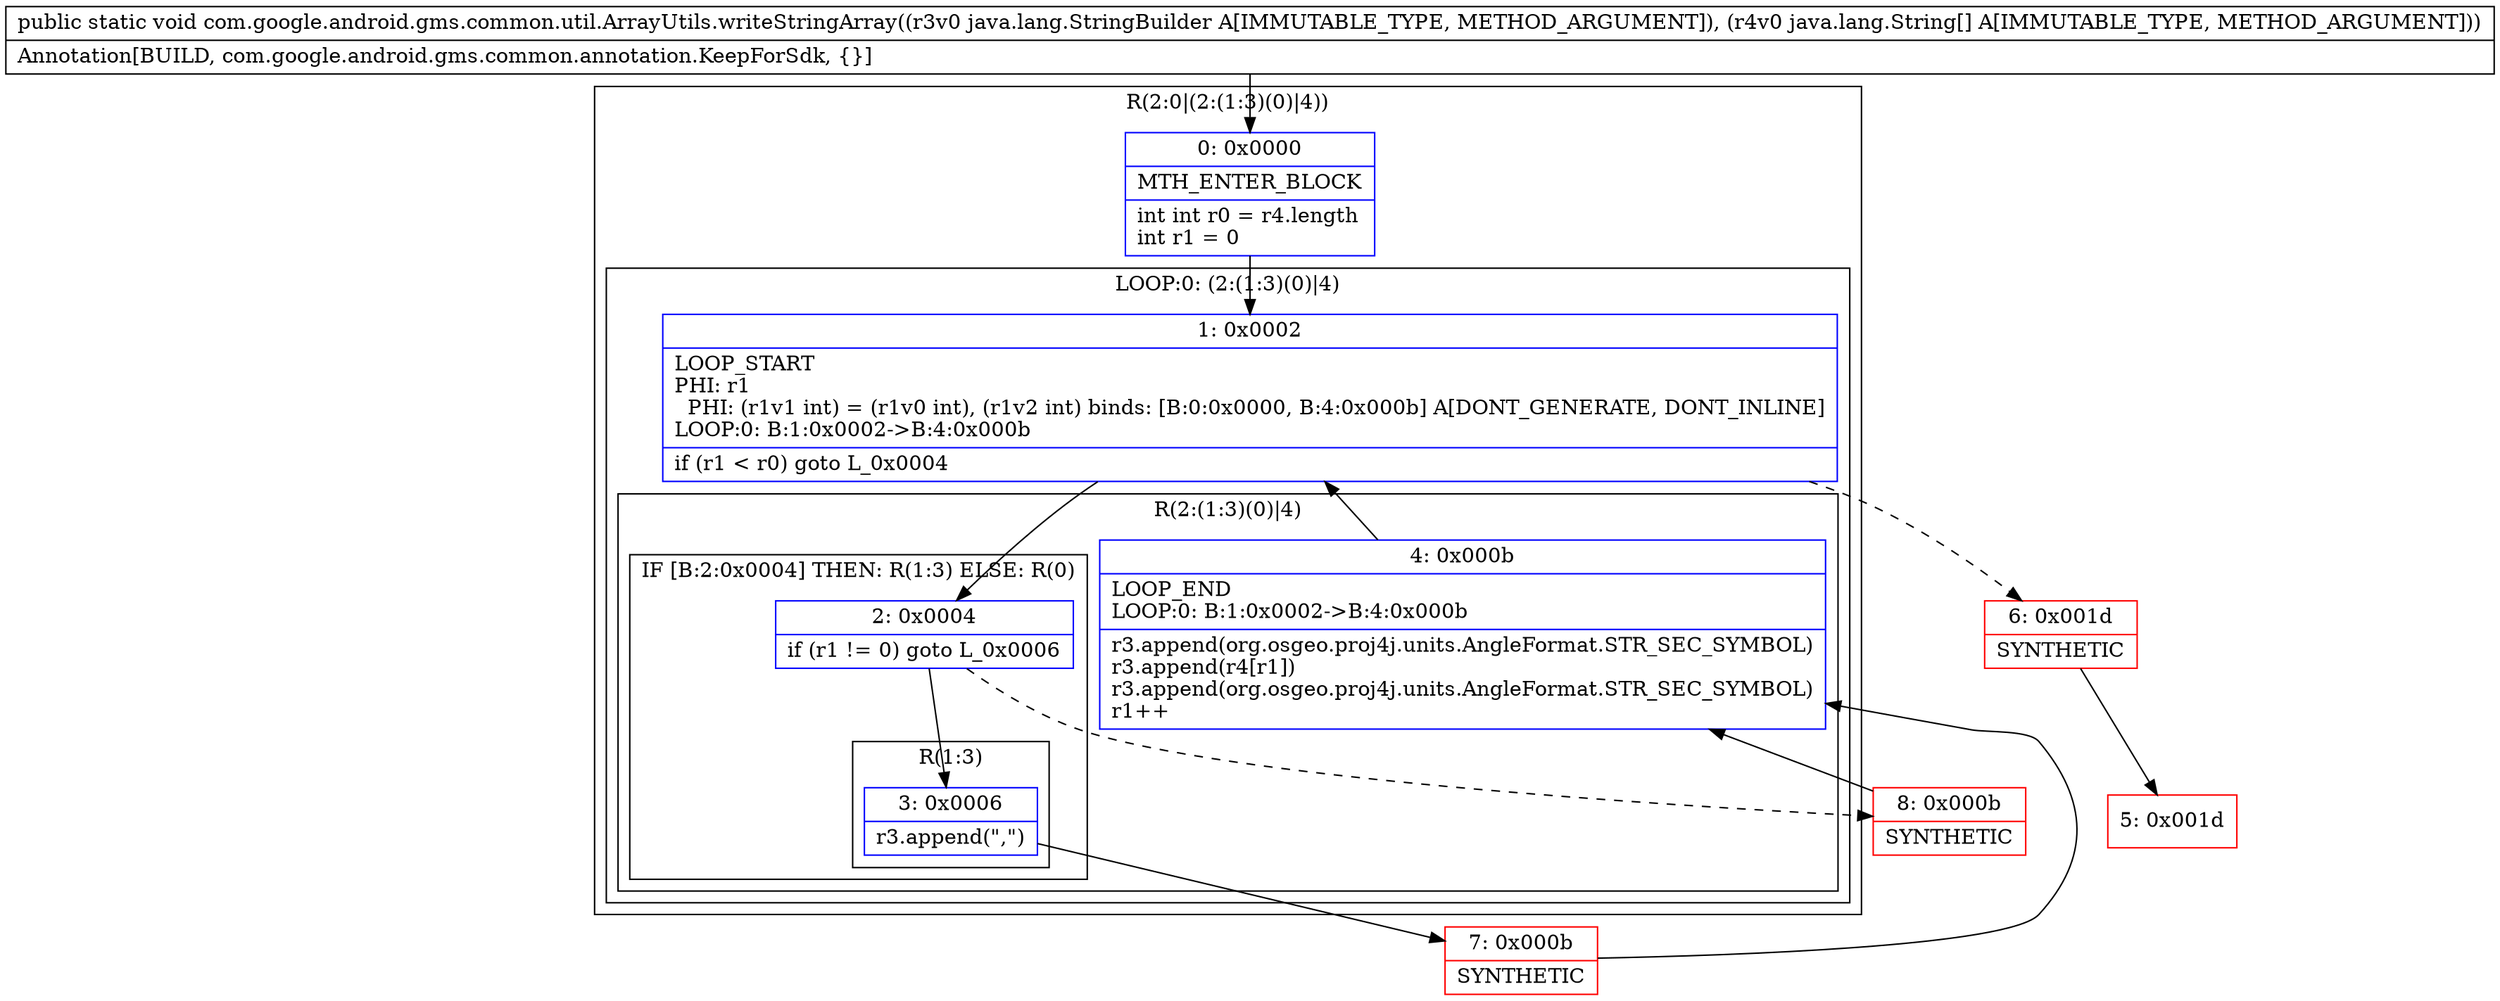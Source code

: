 digraph "CFG forcom.google.android.gms.common.util.ArrayUtils.writeStringArray(Ljava\/lang\/StringBuilder;[Ljava\/lang\/String;)V" {
subgraph cluster_Region_1016186264 {
label = "R(2:0|(2:(1:3)(0)|4))";
node [shape=record,color=blue];
Node_0 [shape=record,label="{0\:\ 0x0000|MTH_ENTER_BLOCK\l|int int r0 = r4.length\lint r1 = 0\l}"];
subgraph cluster_LoopRegion_786661750 {
label = "LOOP:0: (2:(1:3)(0)|4)";
node [shape=record,color=blue];
Node_1 [shape=record,label="{1\:\ 0x0002|LOOP_START\lPHI: r1 \l  PHI: (r1v1 int) = (r1v0 int), (r1v2 int) binds: [B:0:0x0000, B:4:0x000b] A[DONT_GENERATE, DONT_INLINE]\lLOOP:0: B:1:0x0002\-\>B:4:0x000b\l|if (r1 \< r0) goto L_0x0004\l}"];
subgraph cluster_Region_562335693 {
label = "R(2:(1:3)(0)|4)";
node [shape=record,color=blue];
subgraph cluster_IfRegion_1789256348 {
label = "IF [B:2:0x0004] THEN: R(1:3) ELSE: R(0)";
node [shape=record,color=blue];
Node_2 [shape=record,label="{2\:\ 0x0004|if (r1 != 0) goto L_0x0006\l}"];
subgraph cluster_Region_1482745478 {
label = "R(1:3)";
node [shape=record,color=blue];
Node_3 [shape=record,label="{3\:\ 0x0006|r3.append(\",\")\l}"];
}
subgraph cluster_Region_2021288563 {
label = "R(0)";
node [shape=record,color=blue];
}
}
Node_4 [shape=record,label="{4\:\ 0x000b|LOOP_END\lLOOP:0: B:1:0x0002\-\>B:4:0x000b\l|r3.append(org.osgeo.proj4j.units.AngleFormat.STR_SEC_SYMBOL)\lr3.append(r4[r1])\lr3.append(org.osgeo.proj4j.units.AngleFormat.STR_SEC_SYMBOL)\lr1++\l}"];
}
}
}
Node_5 [shape=record,color=red,label="{5\:\ 0x001d}"];
Node_6 [shape=record,color=red,label="{6\:\ 0x001d|SYNTHETIC\l}"];
Node_7 [shape=record,color=red,label="{7\:\ 0x000b|SYNTHETIC\l}"];
Node_8 [shape=record,color=red,label="{8\:\ 0x000b|SYNTHETIC\l}"];
MethodNode[shape=record,label="{public static void com.google.android.gms.common.util.ArrayUtils.writeStringArray((r3v0 java.lang.StringBuilder A[IMMUTABLE_TYPE, METHOD_ARGUMENT]), (r4v0 java.lang.String[] A[IMMUTABLE_TYPE, METHOD_ARGUMENT]))  | Annotation[BUILD, com.google.android.gms.common.annotation.KeepForSdk, \{\}]\l}"];
MethodNode -> Node_0;
Node_0 -> Node_1;
Node_1 -> Node_2;
Node_1 -> Node_6[style=dashed];
Node_2 -> Node_3;
Node_2 -> Node_8[style=dashed];
Node_3 -> Node_7;
Node_4 -> Node_1;
Node_6 -> Node_5;
Node_7 -> Node_4;
Node_8 -> Node_4;
}

